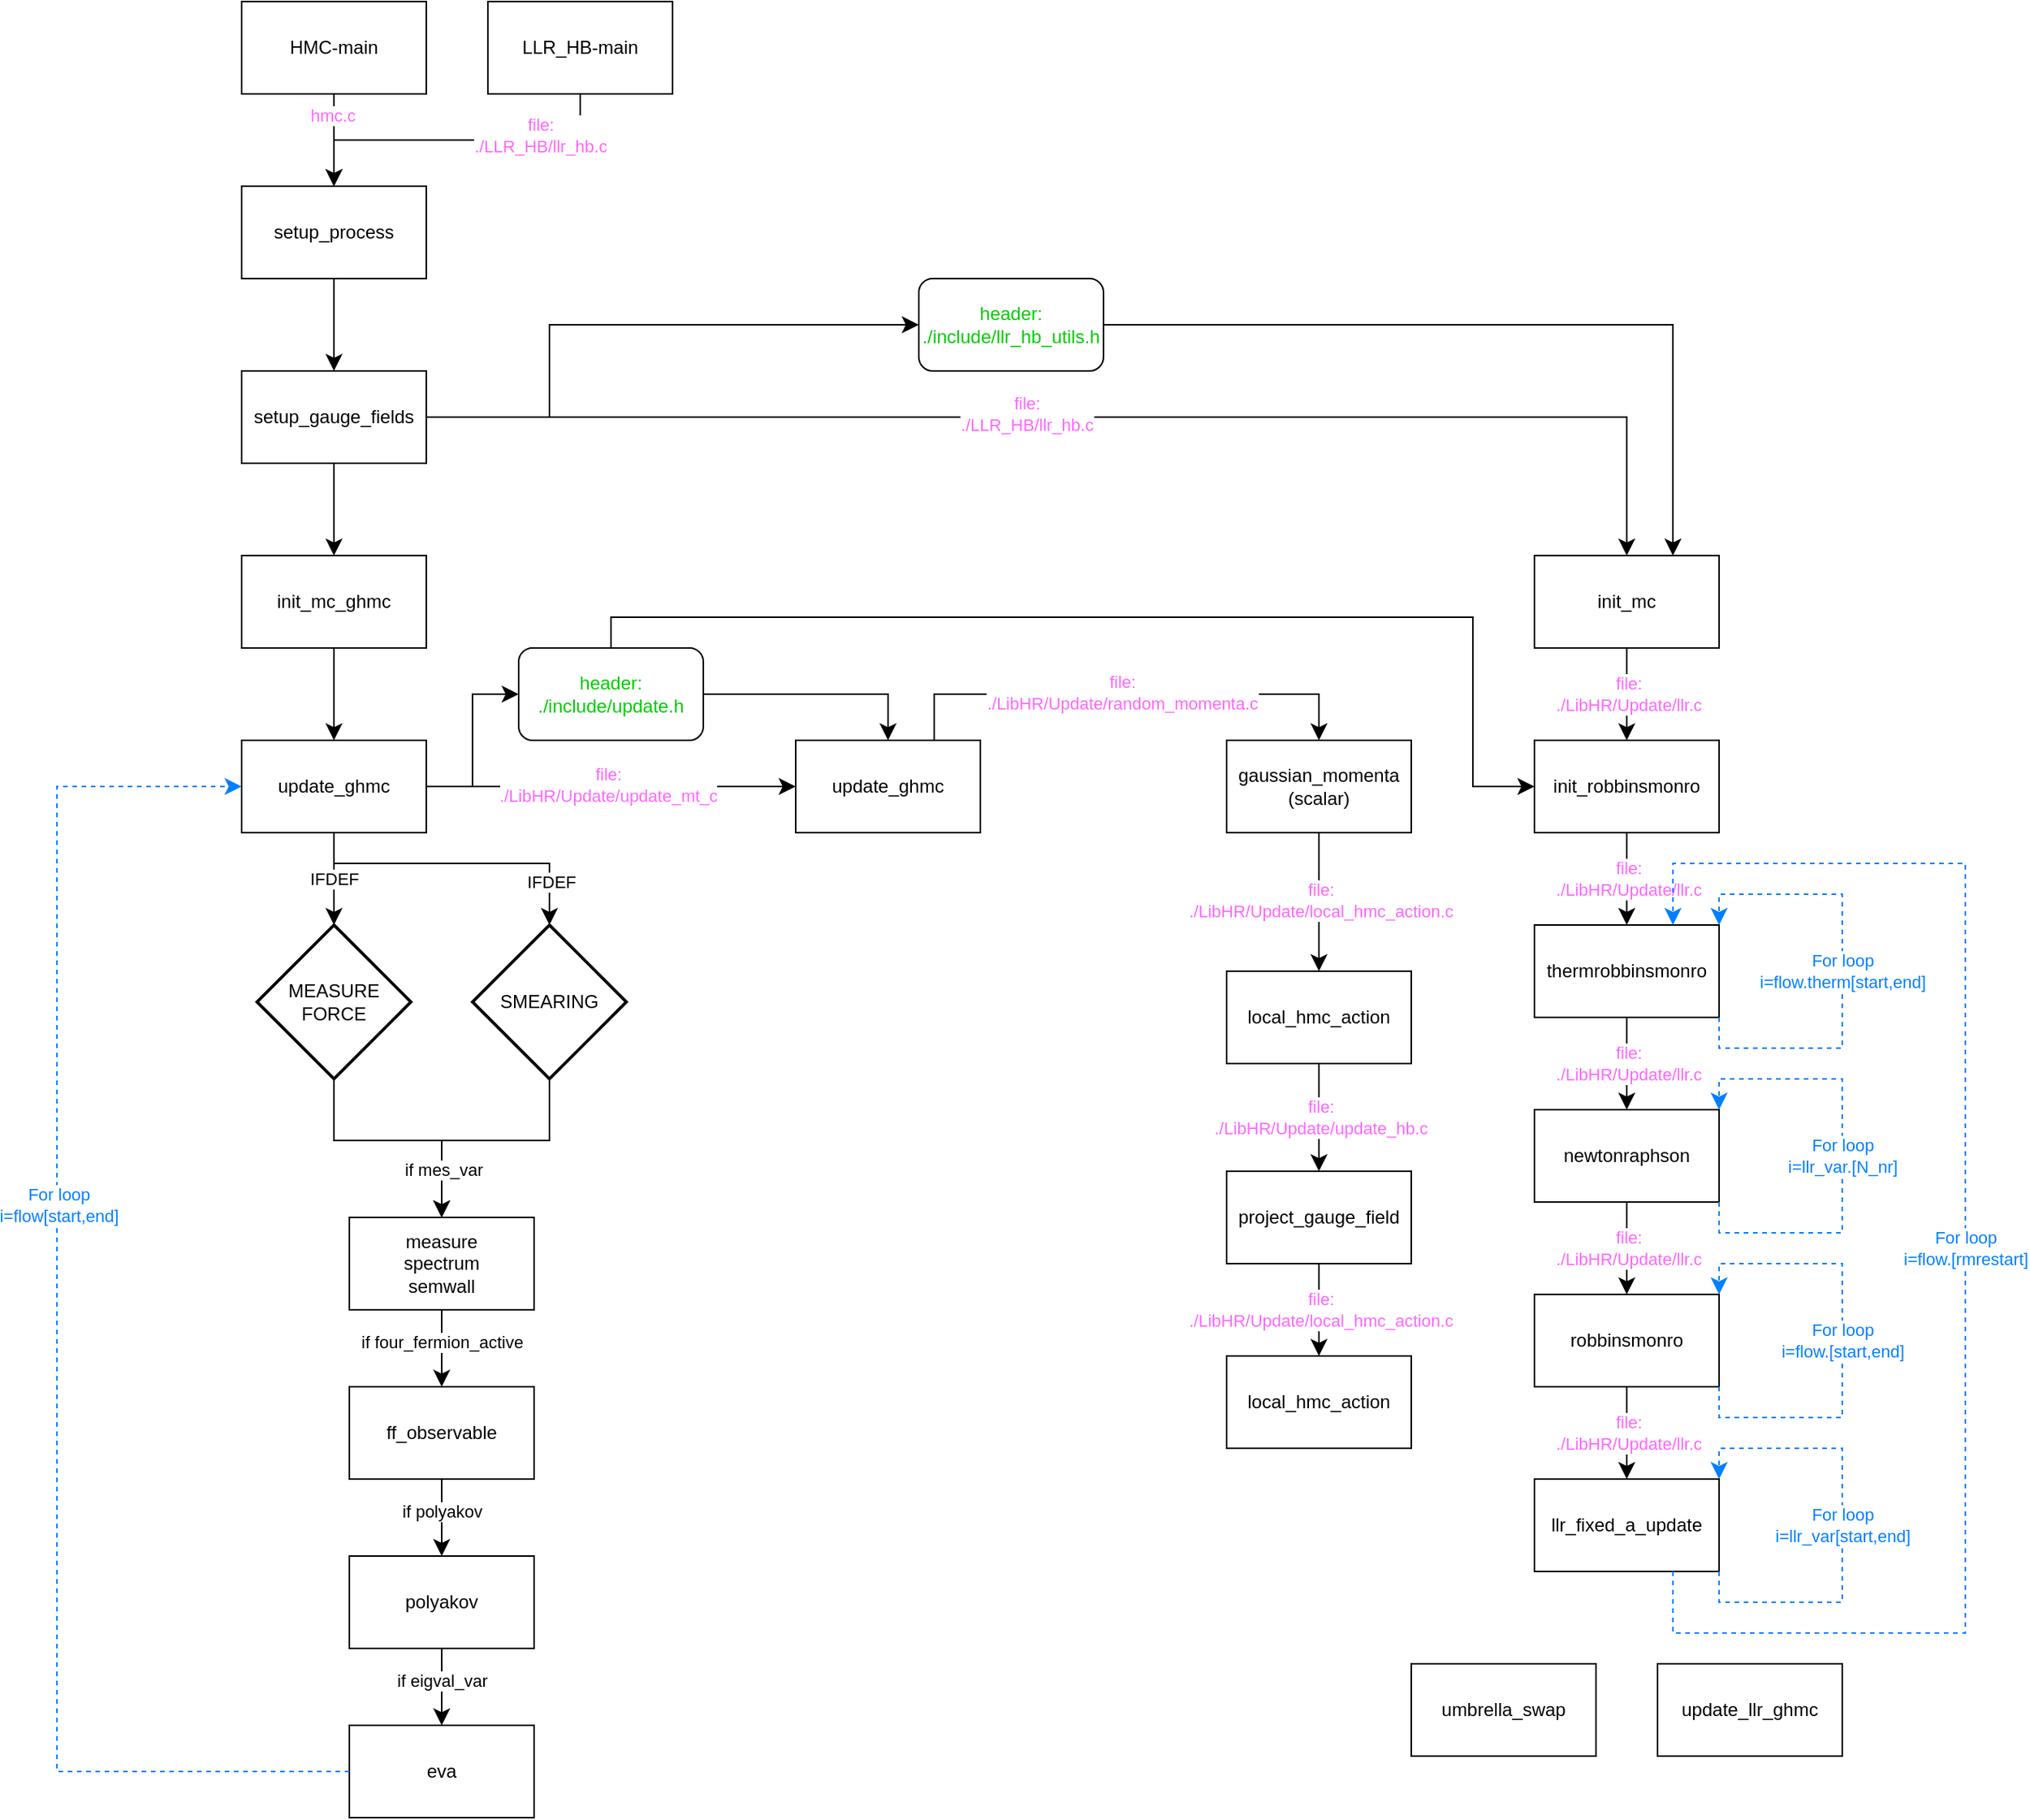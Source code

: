 <mxfile version="22.1.22" type="embed">
  <diagram id="1A0_N6WVCGxHhhMu5QUB" name="Page-1">
    <mxGraphModel dx="1729" dy="944" grid="1" gridSize="10" guides="1" tooltips="1" connect="1" arrows="1" fold="1" page="1" pageScale="1" pageWidth="850" pageHeight="1100" math="0" shadow="0">
      <root>
        <mxCell id="0" />
        <mxCell id="1" parent="0" />
        <mxCell id="2" value="HMC-main" style="rounded=0;whiteSpace=wrap;html=1;" vertex="1" parent="1">
          <mxGeometry x="200" y="160" width="120" height="60" as="geometry" />
        </mxCell>
        <mxCell id="3" value="setup_process" style="rounded=0;whiteSpace=wrap;html=1;" vertex="1" parent="1">
          <mxGeometry x="200" y="280" width="120" height="60" as="geometry" />
        </mxCell>
        <mxCell id="4" value="setup_gauge_fields" style="rounded=0;whiteSpace=wrap;html=1;" vertex="1" parent="1">
          <mxGeometry x="200" y="400" width="120" height="60" as="geometry" />
        </mxCell>
        <mxCell id="5" value="" style="edgeStyle=segmentEdgeStyle;endArrow=classic;html=1;curved=0;rounded=0;endSize=8;startSize=8;exitX=0.5;exitY=1;exitDx=0;exitDy=0;entryX=0.5;entryY=0;entryDx=0;entryDy=0;" edge="1" parent="1" source="2" target="3">
          <mxGeometry width="50" height="50" relative="1" as="geometry">
            <mxPoint x="860" y="600" as="sourcePoint" />
            <mxPoint x="910" y="550" as="targetPoint" />
            <Array as="points">
              <mxPoint x="260" y="230" />
              <mxPoint x="260" y="230" />
            </Array>
          </mxGeometry>
        </mxCell>
        <mxCell id="63" value="&lt;font color=&quot;#ff66ff&quot;&gt;hmc.c&lt;/font&gt;" style="edgeLabel;html=1;align=center;verticalAlign=middle;resizable=0;points=[];" vertex="1" connectable="0" parent="5">
          <mxGeometry x="-0.526" y="-1" relative="1" as="geometry">
            <mxPoint as="offset" />
          </mxGeometry>
        </mxCell>
        <mxCell id="6" value="" style="edgeStyle=segmentEdgeStyle;endArrow=classic;html=1;curved=0;rounded=0;endSize=8;startSize=8;exitX=0.5;exitY=1;exitDx=0;exitDy=0;entryX=0.5;entryY=0;entryDx=0;entryDy=0;" edge="1" parent="1" source="3" target="4">
          <mxGeometry width="50" height="50" relative="1" as="geometry">
            <mxPoint x="220" y="230" as="sourcePoint" />
            <mxPoint x="270" y="290" as="targetPoint" />
            <Array as="points">
              <mxPoint x="260" y="390" />
              <mxPoint x="260" y="390" />
            </Array>
          </mxGeometry>
        </mxCell>
        <mxCell id="7" value="init_mc_ghmc" style="rounded=0;whiteSpace=wrap;html=1;" vertex="1" parent="1">
          <mxGeometry x="200" y="520" width="120" height="60" as="geometry" />
        </mxCell>
        <mxCell id="8" value="" style="edgeStyle=segmentEdgeStyle;endArrow=classic;html=1;curved=0;rounded=0;endSize=8;startSize=8;exitX=0.5;exitY=1;exitDx=0;exitDy=0;entryX=0.5;entryY=0;entryDx=0;entryDy=0;" edge="1" parent="1" source="7" target="9">
          <mxGeometry width="50" height="50" relative="1" as="geometry">
            <mxPoint x="259.8" y="590" as="sourcePoint" />
            <mxPoint x="259.8" y="650" as="targetPoint" />
            <Array as="points" />
          </mxGeometry>
        </mxCell>
        <mxCell id="9" value="update_ghmc" style="rounded=0;whiteSpace=wrap;html=1;" vertex="1" parent="1">
          <mxGeometry x="200" y="640" width="120" height="60" as="geometry" />
        </mxCell>
        <mxCell id="10" value="" style="edgeStyle=segmentEdgeStyle;endArrow=classic;html=1;curved=0;rounded=0;endSize=8;startSize=8;exitX=0.5;exitY=1;exitDx=0;exitDy=0;entryX=0.5;entryY=0;entryDx=0;entryDy=0;" edge="1" parent="1" source="4" target="7">
          <mxGeometry width="50" height="50" relative="1" as="geometry">
            <mxPoint x="269.8" y="600" as="sourcePoint" />
            <mxPoint x="269.8" y="660" as="targetPoint" />
            <Array as="points">
              <mxPoint x="260" y="490" />
              <mxPoint x="260" y="490" />
            </Array>
          </mxGeometry>
        </mxCell>
        <mxCell id="11" value="MEASURE&lt;br&gt;FORCE" style="strokeWidth=2;html=1;shape=mxgraph.flowchart.decision;whiteSpace=wrap;" vertex="1" parent="1">
          <mxGeometry x="210" y="760" width="100" height="100" as="geometry" />
        </mxCell>
        <mxCell id="12" value="" style="edgeStyle=segmentEdgeStyle;endArrow=classic;html=1;curved=0;rounded=0;endSize=8;startSize=8;exitX=0.5;exitY=1;exitDx=0;exitDy=0;entryX=0.5;entryY=0;entryDx=0;entryDy=0;entryPerimeter=0;" edge="1" parent="1" source="9" target="11">
          <mxGeometry width="50" height="50" relative="1" as="geometry">
            <mxPoint x="270" y="590" as="sourcePoint" />
            <mxPoint x="270" y="650" as="targetPoint" />
            <Array as="points" />
          </mxGeometry>
        </mxCell>
        <mxCell id="13" value="IFDEF" style="edgeLabel;html=1;align=center;verticalAlign=middle;resizable=0;points=[];" vertex="1" connectable="0" parent="12">
          <mxGeometry x="-0.002" relative="1" as="geometry">
            <mxPoint as="offset" />
          </mxGeometry>
        </mxCell>
        <mxCell id="14" value="SMEARING" style="strokeWidth=2;html=1;shape=mxgraph.flowchart.decision;whiteSpace=wrap;" vertex="1" parent="1">
          <mxGeometry x="350" y="760" width="100" height="100" as="geometry" />
        </mxCell>
        <mxCell id="15" value="" style="edgeStyle=segmentEdgeStyle;endArrow=classic;html=1;curved=0;rounded=0;endSize=8;startSize=8;exitX=0.5;exitY=1;exitDx=0;exitDy=0;entryX=0.5;entryY=0;entryDx=0;entryDy=0;entryPerimeter=0;" edge="1" parent="1" source="9" target="14">
          <mxGeometry width="50" height="50" relative="1" as="geometry">
            <mxPoint x="270" y="710" as="sourcePoint" />
            <mxPoint x="270" y="770" as="targetPoint" />
            <Array as="points">
              <mxPoint x="260" y="720" />
              <mxPoint x="400" y="720" />
            </Array>
          </mxGeometry>
        </mxCell>
        <mxCell id="23" value="IFDEF" style="edgeLabel;html=1;align=center;verticalAlign=middle;resizable=0;points=[];" vertex="1" connectable="0" parent="15">
          <mxGeometry x="0.719" y="1" relative="1" as="geometry">
            <mxPoint as="offset" />
          </mxGeometry>
        </mxCell>
        <mxCell id="17" value="" style="edgeStyle=segmentEdgeStyle;endArrow=classic;html=1;curved=0;rounded=0;endSize=8;startSize=8;exitX=0.5;exitY=1;exitDx=0;exitDy=0;entryX=0.5;entryY=0;entryDx=0;entryDy=0;exitPerimeter=0;" edge="1" parent="1" source="11" target="21">
          <mxGeometry width="50" height="50" relative="1" as="geometry">
            <mxPoint x="260" y="880" as="sourcePoint" />
            <mxPoint x="400" y="940" as="targetPoint" />
            <Array as="points">
              <mxPoint x="260" y="900" />
              <mxPoint x="330" y="900" />
            </Array>
          </mxGeometry>
        </mxCell>
        <mxCell id="19" value="" style="edgeStyle=segmentEdgeStyle;endArrow=classic;html=1;curved=0;rounded=0;endSize=8;startSize=8;exitX=0.5;exitY=1;exitDx=0;exitDy=0;entryX=0.5;entryY=0;entryDx=0;entryDy=0;exitPerimeter=0;" edge="1" parent="1" source="14" target="21">
          <mxGeometry width="50" height="50" relative="1" as="geometry">
            <mxPoint x="270" y="870" as="sourcePoint" />
            <mxPoint x="410" y="950" as="targetPoint" />
            <Array as="points">
              <mxPoint x="400" y="900" />
              <mxPoint x="330" y="900" />
            </Array>
          </mxGeometry>
        </mxCell>
        <mxCell id="22" value="if mes_var" style="edgeLabel;html=1;align=center;verticalAlign=middle;resizable=0;points=[];" vertex="1" connectable="0" parent="19">
          <mxGeometry x="0.614" y="1" relative="1" as="geometry">
            <mxPoint as="offset" />
          </mxGeometry>
        </mxCell>
        <mxCell id="21" value="measure&lt;br&gt;spectrum&lt;br&gt;semwall" style="rounded=0;whiteSpace=wrap;html=1;" vertex="1" parent="1">
          <mxGeometry x="270" y="950" width="120" height="60" as="geometry" />
        </mxCell>
        <mxCell id="24" value="ff_observable" style="rounded=0;whiteSpace=wrap;html=1;" vertex="1" parent="1">
          <mxGeometry x="270" y="1060" width="120" height="60" as="geometry" />
        </mxCell>
        <mxCell id="25" value="" style="edgeStyle=segmentEdgeStyle;endArrow=classic;html=1;curved=0;rounded=0;endSize=8;startSize=8;exitX=0.5;exitY=1;exitDx=0;exitDy=0;entryX=0.5;entryY=0;entryDx=0;entryDy=0;" edge="1" parent="1" source="21" target="24">
          <mxGeometry width="50" height="50" relative="1" as="geometry">
            <mxPoint x="530" y="940" as="sourcePoint" />
            <mxPoint x="460" y="1030" as="targetPoint" />
            <Array as="points">
              <mxPoint x="330" y="1030" />
              <mxPoint x="330" y="1030" />
            </Array>
          </mxGeometry>
        </mxCell>
        <mxCell id="26" value="if four_fermion_active" style="edgeLabel;html=1;align=center;verticalAlign=middle;resizable=0;points=[];" vertex="1" connectable="0" parent="25">
          <mxGeometry x="0.614" y="1" relative="1" as="geometry">
            <mxPoint x="-1" y="-20" as="offset" />
          </mxGeometry>
        </mxCell>
        <mxCell id="27" value="polyakov" style="rounded=0;whiteSpace=wrap;html=1;" vertex="1" parent="1">
          <mxGeometry x="270" y="1170" width="120" height="60" as="geometry" />
        </mxCell>
        <mxCell id="28" value="" style="edgeStyle=segmentEdgeStyle;endArrow=classic;html=1;curved=0;rounded=0;endSize=8;startSize=8;exitX=0.5;exitY=1;exitDx=0;exitDy=0;entryX=0.5;entryY=0;entryDx=0;entryDy=0;" edge="1" parent="1" source="24" target="27">
          <mxGeometry width="50" height="50" relative="1" as="geometry">
            <mxPoint x="329.83" y="1130" as="sourcePoint" />
            <mxPoint x="329.83" y="1180" as="targetPoint" />
            <Array as="points" />
          </mxGeometry>
        </mxCell>
        <mxCell id="29" value="if polyakov" style="edgeLabel;html=1;align=center;verticalAlign=middle;resizable=0;points=[];" vertex="1" connectable="0" parent="28">
          <mxGeometry x="0.614" y="1" relative="1" as="geometry">
            <mxPoint x="-1" y="-20" as="offset" />
          </mxGeometry>
        </mxCell>
        <mxCell id="30" value="eva" style="rounded=0;whiteSpace=wrap;html=1;" vertex="1" parent="1">
          <mxGeometry x="270" y="1280" width="120" height="60" as="geometry" />
        </mxCell>
        <mxCell id="31" value="" style="edgeStyle=segmentEdgeStyle;endArrow=classic;html=1;curved=0;rounded=0;endSize=8;startSize=8;exitX=0.5;exitY=1;exitDx=0;exitDy=0;entryX=0.5;entryY=0;entryDx=0;entryDy=0;" edge="1" parent="1" source="27" target="30">
          <mxGeometry width="50" height="50" relative="1" as="geometry">
            <mxPoint x="329.83" y="1240" as="sourcePoint" />
            <mxPoint x="330" y="1280" as="targetPoint" />
            <Array as="points" />
          </mxGeometry>
        </mxCell>
        <mxCell id="32" value="if eigval_var" style="edgeLabel;html=1;align=center;verticalAlign=middle;resizable=0;points=[];" vertex="1" connectable="0" parent="31">
          <mxGeometry x="0.614" y="1" relative="1" as="geometry">
            <mxPoint x="-1" y="-20" as="offset" />
          </mxGeometry>
        </mxCell>
        <mxCell id="33" value="" style="edgeStyle=segmentEdgeStyle;endArrow=classic;html=1;curved=0;rounded=0;endSize=8;startSize=8;exitX=0;exitY=0.5;exitDx=0;exitDy=0;entryX=0;entryY=0.5;entryDx=0;entryDy=0;dashed=1;strokeColor=#007FFF;" edge="1" parent="1" source="30" target="9">
          <mxGeometry width="50" height="50" relative="1" as="geometry">
            <mxPoint x="50" y="980" as="sourcePoint" />
            <mxPoint x="190" y="1040" as="targetPoint" />
            <Array as="points">
              <mxPoint x="80" y="1310" />
              <mxPoint x="80" y="670" />
            </Array>
          </mxGeometry>
        </mxCell>
        <mxCell id="35" value="&lt;font color=&quot;#007fff&quot;&gt;For loop&lt;br&gt;i=flow[start,end]&lt;/font&gt;" style="edgeLabel;html=1;align=center;verticalAlign=middle;resizable=0;points=[];" vertex="1" connectable="0" parent="33">
          <mxGeometry x="0.175" y="-1" relative="1" as="geometry">
            <mxPoint as="offset" />
          </mxGeometry>
        </mxCell>
        <mxCell id="36" value="update_ghmc" style="rounded=0;whiteSpace=wrap;html=1;" vertex="1" parent="1">
          <mxGeometry x="560" y="640" width="120" height="60" as="geometry" />
        </mxCell>
        <mxCell id="37" value="" style="edgeStyle=segmentEdgeStyle;endArrow=classic;html=1;curved=0;rounded=0;endSize=8;startSize=8;exitX=1;exitY=0.5;exitDx=0;exitDy=0;entryX=0;entryY=0.5;entryDx=0;entryDy=0;" edge="1" parent="1" source="9" target="36">
          <mxGeometry width="50" height="50" relative="1" as="geometry">
            <mxPoint x="270" y="590" as="sourcePoint" />
            <mxPoint x="450" y="680" as="targetPoint" />
            <Array as="points" />
          </mxGeometry>
        </mxCell>
        <mxCell id="38" value="&lt;font color=&quot;#ff66ff&quot;&gt;file:&lt;br&gt;./LibHR/Update/update_mt_c&lt;/font&gt;" style="edgeLabel;html=1;align=center;verticalAlign=middle;resizable=0;points=[];" vertex="1" connectable="0" parent="37">
          <mxGeometry x="-0.02" y="1" relative="1" as="geometry">
            <mxPoint as="offset" />
          </mxGeometry>
        </mxCell>
        <mxCell id="39" value="&lt;font color=&quot;#00cc00&quot;&gt;header:&lt;br&gt;./include/update.h&lt;/font&gt;" style="rounded=1;whiteSpace=wrap;html=1;" vertex="1" parent="1">
          <mxGeometry x="380" y="580" width="120" height="60" as="geometry" />
        </mxCell>
        <mxCell id="40" value="" style="edgeStyle=segmentEdgeStyle;endArrow=classic;html=1;curved=0;rounded=0;endSize=8;startSize=8;exitX=1;exitY=0.5;exitDx=0;exitDy=0;entryX=0.5;entryY=0;entryDx=0;entryDy=0;" edge="1" parent="1" source="39" target="36">
          <mxGeometry width="50" height="50" relative="1" as="geometry">
            <mxPoint x="270" y="590" as="sourcePoint" />
            <mxPoint x="270" y="650" as="targetPoint" />
            <Array as="points">
              <mxPoint x="620" y="610" />
            </Array>
          </mxGeometry>
        </mxCell>
        <mxCell id="41" value="" style="edgeStyle=segmentEdgeStyle;endArrow=classic;html=1;curved=0;rounded=0;endSize=8;startSize=8;exitX=1;exitY=0.5;exitDx=0;exitDy=0;entryX=0;entryY=0.5;entryDx=0;entryDy=0;" edge="1" parent="1" source="9" target="39">
          <mxGeometry width="50" height="50" relative="1" as="geometry">
            <mxPoint x="450" y="600" as="sourcePoint" />
            <mxPoint x="630" y="650" as="targetPoint" />
            <Array as="points">
              <mxPoint x="350" y="670" />
              <mxPoint x="350" y="610" />
            </Array>
          </mxGeometry>
        </mxCell>
        <mxCell id="42" value="gaussian_momenta&lt;br&gt;(scalar)" style="rounded=0;whiteSpace=wrap;html=1;" vertex="1" parent="1">
          <mxGeometry x="840" y="640" width="120" height="60" as="geometry" />
        </mxCell>
        <mxCell id="43" value="local_hmc_action" style="rounded=0;whiteSpace=wrap;html=1;" vertex="1" parent="1">
          <mxGeometry x="840" y="790" width="120" height="60" as="geometry" />
        </mxCell>
        <mxCell id="44" value="" style="edgeStyle=segmentEdgeStyle;endArrow=classic;html=1;curved=0;rounded=0;endSize=8;startSize=8;exitX=0.75;exitY=0;exitDx=0;exitDy=0;entryX=0.5;entryY=0;entryDx=0;entryDy=0;" edge="1" parent="1" source="36" target="42">
          <mxGeometry width="50" height="50" relative="1" as="geometry">
            <mxPoint x="520" y="910" as="sourcePoint" />
            <mxPoint x="760" y="910" as="targetPoint" />
            <Array as="points">
              <mxPoint x="650" y="610" />
              <mxPoint x="900" y="610" />
            </Array>
          </mxGeometry>
        </mxCell>
        <mxCell id="45" value="&lt;font color=&quot;#ff66ff&quot;&gt;file:&lt;br&gt;./LibHR/Update/random_momenta.c&lt;/font&gt;" style="edgeLabel;html=1;align=center;verticalAlign=middle;resizable=0;points=[];" vertex="1" connectable="0" parent="44">
          <mxGeometry x="-0.02" y="1" relative="1" as="geometry">
            <mxPoint as="offset" />
          </mxGeometry>
        </mxCell>
        <mxCell id="47" value="" style="edgeStyle=segmentEdgeStyle;endArrow=classic;html=1;curved=0;rounded=0;endSize=8;startSize=8;exitX=0.5;exitY=1;exitDx=0;exitDy=0;entryX=0.5;entryY=0;entryDx=0;entryDy=0;" edge="1" parent="1" source="42" target="43">
          <mxGeometry width="50" height="50" relative="1" as="geometry">
            <mxPoint x="720" y="770" as="sourcePoint" />
            <mxPoint x="970" y="770" as="targetPoint" />
            <Array as="points">
              <mxPoint x="900" y="710" />
              <mxPoint x="900" y="710" />
            </Array>
          </mxGeometry>
        </mxCell>
        <mxCell id="48" value="&lt;font color=&quot;#ff66ff&quot;&gt;file:&lt;br&gt;./LibHR/Update/local_hmc_action.c&lt;/font&gt;" style="edgeLabel;html=1;align=center;verticalAlign=middle;resizable=0;points=[];" vertex="1" connectable="0" parent="47">
          <mxGeometry x="-0.02" y="1" relative="1" as="geometry">
            <mxPoint as="offset" />
          </mxGeometry>
        </mxCell>
        <mxCell id="49" value="project_gauge_field" style="rounded=0;whiteSpace=wrap;html=1;" vertex="1" parent="1">
          <mxGeometry x="840" y="920" width="120" height="60" as="geometry" />
        </mxCell>
        <mxCell id="50" value="local_hmc_action" style="rounded=0;whiteSpace=wrap;html=1;" vertex="1" parent="1">
          <mxGeometry x="840" y="1040" width="120" height="60" as="geometry" />
        </mxCell>
        <mxCell id="51" value="" style="edgeStyle=segmentEdgeStyle;endArrow=classic;html=1;curved=0;rounded=0;endSize=8;startSize=8;exitX=0.5;exitY=1;exitDx=0;exitDy=0;entryX=0.5;entryY=0;entryDx=0;entryDy=0;" edge="1" parent="1" source="43" target="49">
          <mxGeometry width="50" height="50" relative="1" as="geometry">
            <mxPoint x="790" y="850" as="sourcePoint" />
            <mxPoint x="790" y="940" as="targetPoint" />
            <Array as="points">
              <mxPoint x="900" y="880" />
              <mxPoint x="900" y="880" />
            </Array>
          </mxGeometry>
        </mxCell>
        <mxCell id="52" value="&lt;font color=&quot;#ff66ff&quot;&gt;file:&lt;br&gt;./LibHR/Update/update_hb.c&lt;/font&gt;" style="edgeLabel;html=1;align=center;verticalAlign=middle;resizable=0;points=[];" vertex="1" connectable="0" parent="51">
          <mxGeometry x="-0.02" y="1" relative="1" as="geometry">
            <mxPoint as="offset" />
          </mxGeometry>
        </mxCell>
        <mxCell id="53" value="" style="edgeStyle=segmentEdgeStyle;endArrow=classic;html=1;curved=0;rounded=0;endSize=8;startSize=8;exitX=0.5;exitY=1;exitDx=0;exitDy=0;entryX=0.5;entryY=0;entryDx=0;entryDy=0;" edge="1" parent="1" source="49" target="50">
          <mxGeometry width="50" height="50" relative="1" as="geometry">
            <mxPoint x="1000" y="990" as="sourcePoint" />
            <mxPoint x="1000" y="1080" as="targetPoint" />
            <Array as="points">
              <mxPoint x="900" y="1010" />
              <mxPoint x="900" y="1010" />
            </Array>
          </mxGeometry>
        </mxCell>
        <mxCell id="54" value="&lt;font color=&quot;#ff66ff&quot;&gt;file:&lt;br&gt;./LibHR/Update/local_hmc_action.c&lt;/font&gt;" style="edgeLabel;html=1;align=center;verticalAlign=middle;resizable=0;points=[];" vertex="1" connectable="0" parent="53">
          <mxGeometry x="-0.02" y="1" relative="1" as="geometry">
            <mxPoint as="offset" />
          </mxGeometry>
        </mxCell>
        <mxCell id="55" value="init_mc" style="rounded=0;whiteSpace=wrap;html=1;" vertex="1" parent="1">
          <mxGeometry x="1040" y="520" width="120" height="60" as="geometry" />
        </mxCell>
        <mxCell id="56" value="LLR_HB-main" style="rounded=0;whiteSpace=wrap;html=1;" vertex="1" parent="1">
          <mxGeometry x="360" y="160" width="120" height="60" as="geometry" />
        </mxCell>
        <mxCell id="59" value="" style="edgeStyle=segmentEdgeStyle;endArrow=classic;html=1;curved=0;rounded=0;endSize=8;startSize=8;exitX=0.5;exitY=1;exitDx=0;exitDy=0;entryX=0.5;entryY=0;entryDx=0;entryDy=0;" edge="1" parent="1" source="56" target="3">
          <mxGeometry width="50" height="50" relative="1" as="geometry">
            <mxPoint x="1700" y="600" as="sourcePoint" />
            <mxPoint x="1750" y="550" as="targetPoint" />
            <Array as="points">
              <mxPoint x="420" y="250" />
              <mxPoint x="260" y="250" />
            </Array>
          </mxGeometry>
        </mxCell>
        <mxCell id="62" value="&lt;font color=&quot;#ff66ff&quot;&gt;file:&lt;br style=&quot;border-color: var(--border-color);&quot;&gt;./LLR_HB/llr_hb.c&lt;/font&gt;" style="edgeLabel;html=1;align=center;verticalAlign=middle;resizable=0;points=[];" vertex="1" connectable="0" parent="59">
          <mxGeometry x="-0.491" y="-3" relative="1" as="geometry">
            <mxPoint as="offset" />
          </mxGeometry>
        </mxCell>
        <mxCell id="61" value="" style="edgeStyle=segmentEdgeStyle;endArrow=classic;html=1;curved=0;rounded=0;endSize=8;startSize=8;exitX=1;exitY=0.5;exitDx=0;exitDy=0;entryX=0.5;entryY=0;entryDx=0;entryDy=0;" edge="1" parent="1" source="4" target="55">
          <mxGeometry width="50" height="50" relative="1" as="geometry">
            <mxPoint x="1100" y="460" as="sourcePoint" />
            <mxPoint x="270" y="530" as="targetPoint" />
            <Array as="points">
              <mxPoint x="1100" y="430" />
            </Array>
          </mxGeometry>
        </mxCell>
        <mxCell id="64" value="&lt;font color=&quot;#ff66ff&quot;&gt;file:&lt;br style=&quot;border-color: var(--border-color);&quot;&gt;./LLR_HB/llr_hb.c&lt;/font&gt;" style="edgeLabel;html=1;align=center;verticalAlign=middle;resizable=0;points=[];" vertex="1" connectable="0" parent="61">
          <mxGeometry x="-0.104" y="2" relative="1" as="geometry">
            <mxPoint as="offset" />
          </mxGeometry>
        </mxCell>
        <mxCell id="65" value="init_robbinsmonro" style="rounded=0;whiteSpace=wrap;html=1;" vertex="1" parent="1">
          <mxGeometry x="1040" y="640" width="120" height="60" as="geometry" />
        </mxCell>
        <mxCell id="66" value="" style="edgeStyle=segmentEdgeStyle;endArrow=classic;html=1;curved=0;rounded=0;endSize=8;startSize=8;exitX=0.5;exitY=1;exitDx=0;exitDy=0;entryX=0.5;entryY=0;entryDx=0;entryDy=0;" edge="1" parent="1" source="55" target="65">
          <mxGeometry width="50" height="50" relative="1" as="geometry">
            <mxPoint x="660" y="650" as="sourcePoint" />
            <mxPoint x="910" y="650" as="targetPoint" />
            <Array as="points">
              <mxPoint x="1100" y="630" />
              <mxPoint x="1100" y="630" />
            </Array>
          </mxGeometry>
        </mxCell>
        <mxCell id="67" value="&lt;font color=&quot;#ff66ff&quot;&gt;file:&lt;br&gt;./LibHR/Update/llr.c&lt;/font&gt;" style="edgeLabel;html=1;align=center;verticalAlign=middle;resizable=0;points=[];" vertex="1" connectable="0" parent="66">
          <mxGeometry x="-0.02" y="1" relative="1" as="geometry">
            <mxPoint as="offset" />
          </mxGeometry>
        </mxCell>
        <mxCell id="70" value="&lt;font color=&quot;#00cc00&quot;&gt;header:&lt;br&gt;./include/llr_hb_utils.h&lt;/font&gt;" style="rounded=1;whiteSpace=wrap;html=1;" vertex="1" parent="1">
          <mxGeometry x="640" y="340" width="120" height="60" as="geometry" />
        </mxCell>
        <mxCell id="71" value="" style="edgeStyle=segmentEdgeStyle;endArrow=classic;html=1;curved=0;rounded=0;endSize=8;startSize=8;exitX=1;exitY=0.5;exitDx=0;exitDy=0;entryX=0.75;entryY=0;entryDx=0;entryDy=0;" edge="1" parent="1" source="70" target="55">
          <mxGeometry width="50" height="50" relative="1" as="geometry">
            <mxPoint x="410" y="470" as="sourcePoint" />
            <mxPoint x="760" y="520" as="targetPoint" />
            <Array as="points">
              <mxPoint x="1130" y="370" />
            </Array>
          </mxGeometry>
        </mxCell>
        <mxCell id="72" value="" style="edgeStyle=segmentEdgeStyle;endArrow=classic;html=1;curved=0;rounded=0;endSize=8;startSize=8;exitX=1;exitY=0.5;exitDx=0;exitDy=0;entryX=0;entryY=0.5;entryDx=0;entryDy=0;" edge="1" parent="1" target="70" source="4">
          <mxGeometry width="50" height="50" relative="1" as="geometry">
            <mxPoint x="460" y="550" as="sourcePoint" />
            <mxPoint x="770" y="530" as="targetPoint" />
            <Array as="points">
              <mxPoint x="400" y="430" />
              <mxPoint x="400" y="370" />
            </Array>
          </mxGeometry>
        </mxCell>
        <mxCell id="73" value="thermrobbinsmonro" style="rounded=0;whiteSpace=wrap;html=1;" vertex="1" parent="1">
          <mxGeometry x="1040" y="760" width="120" height="60" as="geometry" />
        </mxCell>
        <mxCell id="74" value="" style="edgeStyle=segmentEdgeStyle;endArrow=classic;html=1;curved=0;rounded=0;endSize=8;startSize=8;exitX=0.5;exitY=0;exitDx=0;exitDy=0;entryX=0;entryY=0.5;entryDx=0;entryDy=0;" edge="1" parent="1" source="39" target="65">
          <mxGeometry width="50" height="50" relative="1" as="geometry">
            <mxPoint x="510" y="620" as="sourcePoint" />
            <mxPoint x="630" y="650" as="targetPoint" />
            <Array as="points">
              <mxPoint x="440" y="560" />
              <mxPoint x="1000" y="560" />
              <mxPoint x="1000" y="670" />
            </Array>
          </mxGeometry>
        </mxCell>
        <mxCell id="75" value="" style="edgeStyle=segmentEdgeStyle;endArrow=classic;html=1;curved=0;rounded=0;endSize=8;startSize=8;exitX=0.5;exitY=1;exitDx=0;exitDy=0;entryX=0.5;entryY=0;entryDx=0;entryDy=0;" edge="1" parent="1" source="65" target="73">
          <mxGeometry width="50" height="50" relative="1" as="geometry">
            <mxPoint x="1110" y="590" as="sourcePoint" />
            <mxPoint x="1110" y="650" as="targetPoint" />
            <Array as="points">
              <mxPoint x="1100" y="730" />
              <mxPoint x="1100" y="730" />
            </Array>
          </mxGeometry>
        </mxCell>
        <mxCell id="76" value="&lt;font color=&quot;#ff66ff&quot;&gt;file:&lt;br&gt;./LibHR/Update/llr.c&lt;/font&gt;" style="edgeLabel;html=1;align=center;verticalAlign=middle;resizable=0;points=[];" vertex="1" connectable="0" parent="75">
          <mxGeometry x="-0.02" y="1" relative="1" as="geometry">
            <mxPoint as="offset" />
          </mxGeometry>
        </mxCell>
        <mxCell id="77" value="" style="edgeStyle=segmentEdgeStyle;endArrow=classic;html=1;curved=0;rounded=0;endSize=8;startSize=8;entryX=1;entryY=0;entryDx=0;entryDy=0;exitX=1;exitY=1;exitDx=0;exitDy=0;dashed=1;strokeColor=#007FFF;" edge="1" parent="1" source="73" target="73">
          <mxGeometry width="50" height="50" relative="1" as="geometry">
            <mxPoint x="1160" y="980" as="sourcePoint" />
            <mxPoint x="1429.97" y="639.97" as="targetPoint" />
            <Array as="points">
              <mxPoint x="1160" y="840" />
              <mxPoint x="1240" y="840" />
              <mxPoint x="1240" y="740" />
              <mxPoint x="1160" y="740" />
            </Array>
          </mxGeometry>
        </mxCell>
        <mxCell id="79" value="&lt;font color=&quot;#007fff&quot;&gt;For loop&lt;br style=&quot;border-color: var(--border-color);&quot;&gt;i=flow.therm[start,end]&lt;/font&gt;" style="edgeLabel;html=1;align=center;verticalAlign=middle;resizable=0;points=[];" vertex="1" connectable="0" parent="77">
          <mxGeometry x="0.0" relative="1" as="geometry">
            <mxPoint as="offset" />
          </mxGeometry>
        </mxCell>
        <mxCell id="80" value="newtonraphson" style="rounded=0;whiteSpace=wrap;html=1;" vertex="1" parent="1">
          <mxGeometry x="1040" y="880" width="120" height="60" as="geometry" />
        </mxCell>
        <mxCell id="81" value="" style="edgeStyle=segmentEdgeStyle;endArrow=classic;html=1;curved=0;rounded=0;endSize=8;startSize=8;exitX=0.5;exitY=1;exitDx=0;exitDy=0;entryX=0.5;entryY=0;entryDx=0;entryDy=0;" edge="1" parent="1" source="73" target="80">
          <mxGeometry width="50" height="50" relative="1" as="geometry">
            <mxPoint x="1260" y="930" as="sourcePoint" />
            <mxPoint x="1260" y="990" as="targetPoint" />
            <Array as="points">
              <mxPoint x="1100" y="850" />
              <mxPoint x="1100" y="850" />
            </Array>
          </mxGeometry>
        </mxCell>
        <mxCell id="82" value="&lt;font color=&quot;#ff66ff&quot;&gt;file:&lt;br&gt;./LibHR/Update/llr.c&lt;/font&gt;" style="edgeLabel;html=1;align=center;verticalAlign=middle;resizable=0;points=[];" vertex="1" connectable="0" parent="81">
          <mxGeometry x="-0.02" y="1" relative="1" as="geometry">
            <mxPoint as="offset" />
          </mxGeometry>
        </mxCell>
        <mxCell id="83" value="" style="edgeStyle=segmentEdgeStyle;endArrow=classic;html=1;curved=0;rounded=0;endSize=8;startSize=8;entryX=1;entryY=0;entryDx=0;entryDy=0;exitX=1;exitY=1;exitDx=0;exitDy=0;dashed=1;strokeColor=#007FFF;" edge="1" parent="1" source="80" target="80">
          <mxGeometry width="50" height="50" relative="1" as="geometry">
            <mxPoint x="1170" y="940" as="sourcePoint" />
            <mxPoint x="1170" y="880" as="targetPoint" />
            <Array as="points">
              <mxPoint x="1160" y="960" />
              <mxPoint x="1240" y="960" />
              <mxPoint x="1240" y="860" />
              <mxPoint x="1160" y="860" />
            </Array>
          </mxGeometry>
        </mxCell>
        <mxCell id="84" value="&lt;font color=&quot;#007fff&quot;&gt;For loop&lt;br style=&quot;border-color: var(--border-color);&quot;&gt;i=llr_var.[N_nr]&lt;/font&gt;" style="edgeLabel;html=1;align=center;verticalAlign=middle;resizable=0;points=[];" vertex="1" connectable="0" parent="83">
          <mxGeometry x="0.0" relative="1" as="geometry">
            <mxPoint as="offset" />
          </mxGeometry>
        </mxCell>
        <mxCell id="86" value="robbinsmonro" style="rounded=0;whiteSpace=wrap;html=1;" vertex="1" parent="1">
          <mxGeometry x="1040" y="1000" width="120" height="60" as="geometry" />
        </mxCell>
        <mxCell id="87" value="" style="edgeStyle=segmentEdgeStyle;endArrow=classic;html=1;curved=0;rounded=0;endSize=8;startSize=8;exitX=0.5;exitY=1;exitDx=0;exitDy=0;entryX=0.5;entryY=0;entryDx=0;entryDy=0;" edge="1" parent="1" target="86" source="80">
          <mxGeometry width="50" height="50" relative="1" as="geometry">
            <mxPoint x="1100" y="950" as="sourcePoint" />
            <mxPoint x="1260" y="1120" as="targetPoint" />
            <Array as="points" />
          </mxGeometry>
        </mxCell>
        <mxCell id="88" value="&lt;font color=&quot;#ff66ff&quot;&gt;file:&lt;br&gt;./LibHR/Update/llr.c&lt;/font&gt;" style="edgeLabel;html=1;align=center;verticalAlign=middle;resizable=0;points=[];" vertex="1" connectable="0" parent="87">
          <mxGeometry x="-0.02" y="1" relative="1" as="geometry">
            <mxPoint as="offset" />
          </mxGeometry>
        </mxCell>
        <mxCell id="89" value="" style="edgeStyle=segmentEdgeStyle;endArrow=classic;html=1;curved=0;rounded=0;endSize=8;startSize=8;entryX=1;entryY=0;entryDx=0;entryDy=0;exitX=1;exitY=1;exitDx=0;exitDy=0;dashed=1;strokeColor=#007FFF;" edge="1" parent="1" source="86" target="86">
          <mxGeometry width="50" height="50" relative="1" as="geometry">
            <mxPoint x="1170" y="1070" as="sourcePoint" />
            <mxPoint x="1170" y="1010" as="targetPoint" />
            <Array as="points">
              <mxPoint x="1160" y="1080" />
              <mxPoint x="1240" y="1080" />
              <mxPoint x="1240" y="980" />
              <mxPoint x="1160" y="980" />
            </Array>
          </mxGeometry>
        </mxCell>
        <mxCell id="90" value="&lt;font color=&quot;#007fff&quot;&gt;For loop&lt;br style=&quot;border-color: var(--border-color);&quot;&gt;i=flow.[start,end]&lt;/font&gt;" style="edgeLabel;html=1;align=center;verticalAlign=middle;resizable=0;points=[];" vertex="1" connectable="0" parent="89">
          <mxGeometry x="0.0" relative="1" as="geometry">
            <mxPoint as="offset" />
          </mxGeometry>
        </mxCell>
        <mxCell id="91" value="llr_fixed_a_update" style="rounded=0;whiteSpace=wrap;html=1;" vertex="1" parent="1">
          <mxGeometry x="1040" y="1120" width="120" height="60" as="geometry" />
        </mxCell>
        <mxCell id="92" value="" style="edgeStyle=segmentEdgeStyle;endArrow=classic;html=1;curved=0;rounded=0;endSize=8;startSize=8;exitX=0.5;exitY=1;exitDx=0;exitDy=0;entryX=0.5;entryY=0;entryDx=0;entryDy=0;" edge="1" parent="1" target="91" source="86">
          <mxGeometry width="50" height="50" relative="1" as="geometry">
            <mxPoint x="1100" y="1060" as="sourcePoint" />
            <mxPoint x="1260" y="1230" as="targetPoint" />
            <Array as="points" />
          </mxGeometry>
        </mxCell>
        <mxCell id="93" value="&lt;font color=&quot;#ff66ff&quot;&gt;file:&lt;br&gt;./LibHR/Update/llr.c&lt;/font&gt;" style="edgeLabel;html=1;align=center;verticalAlign=middle;resizable=0;points=[];" vertex="1" connectable="0" parent="92">
          <mxGeometry x="-0.02" y="1" relative="1" as="geometry">
            <mxPoint as="offset" />
          </mxGeometry>
        </mxCell>
        <mxCell id="94" value="" style="edgeStyle=segmentEdgeStyle;endArrow=classic;html=1;curved=0;rounded=0;endSize=8;startSize=8;entryX=1;entryY=0;entryDx=0;entryDy=0;exitX=1;exitY=1;exitDx=0;exitDy=0;dashed=1;strokeColor=#007FFF;" edge="1" parent="1" source="91" target="91">
          <mxGeometry width="50" height="50" relative="1" as="geometry">
            <mxPoint x="1170" y="1180" as="sourcePoint" />
            <mxPoint x="1170" y="1120" as="targetPoint" />
            <Array as="points">
              <mxPoint x="1160" y="1200" />
              <mxPoint x="1240" y="1200" />
              <mxPoint x="1240" y="1100" />
              <mxPoint x="1160" y="1100" />
            </Array>
          </mxGeometry>
        </mxCell>
        <mxCell id="95" value="&lt;font color=&quot;#007fff&quot;&gt;For loop&lt;br style=&quot;border-color: var(--border-color);&quot;&gt;i=llr_var[start,end]&lt;/font&gt;" style="edgeLabel;html=1;align=center;verticalAlign=middle;resizable=0;points=[];" vertex="1" connectable="0" parent="94">
          <mxGeometry x="0.0" relative="1" as="geometry">
            <mxPoint as="offset" />
          </mxGeometry>
        </mxCell>
        <mxCell id="96" value="" style="edgeStyle=segmentEdgeStyle;endArrow=classic;html=1;curved=0;rounded=0;endSize=8;startSize=8;entryX=0.75;entryY=0;entryDx=0;entryDy=0;exitX=0.75;exitY=1;exitDx=0;exitDy=0;dashed=1;strokeColor=#007FFF;" edge="1" parent="1" source="91" target="73">
          <mxGeometry width="50" height="50" relative="1" as="geometry">
            <mxPoint x="1390" y="1169.97" as="sourcePoint" />
            <mxPoint x="1390" y="1109.97" as="targetPoint" />
            <Array as="points">
              <mxPoint x="1130" y="1220" />
              <mxPoint x="1320" y="1220" />
              <mxPoint x="1320" y="720" />
              <mxPoint x="1130" y="720" />
            </Array>
          </mxGeometry>
        </mxCell>
        <mxCell id="97" value="&lt;font color=&quot;#007fff&quot;&gt;For loop&lt;br style=&quot;border-color: var(--border-color);&quot;&gt;i=flow.[rmrestart]&lt;/font&gt;" style="edgeLabel;html=1;align=center;verticalAlign=middle;resizable=0;points=[];" vertex="1" connectable="0" parent="96">
          <mxGeometry x="0.0" relative="1" as="geometry">
            <mxPoint as="offset" />
          </mxGeometry>
        </mxCell>
        <mxCell id="98" value="umbrella_swap" style="rounded=0;whiteSpace=wrap;html=1;" vertex="1" parent="1">
          <mxGeometry x="960" y="1240" width="120" height="60" as="geometry" />
        </mxCell>
        <mxCell id="99" value="update_llr_ghmc" style="rounded=0;whiteSpace=wrap;html=1;" vertex="1" parent="1">
          <mxGeometry x="1120" y="1240" width="120" height="60" as="geometry" />
        </mxCell>
      </root>
    </mxGraphModel>
  </diagram>
</mxfile>
